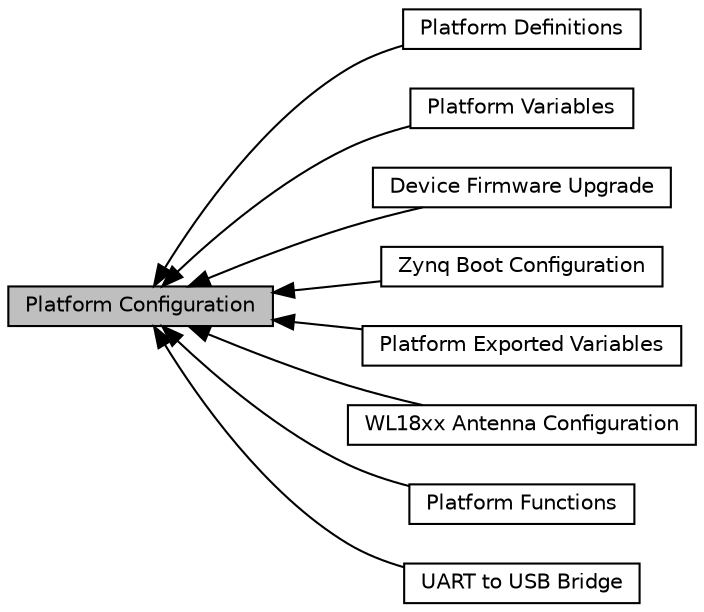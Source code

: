 digraph "Platform Configuration"
{
  edge [fontname="Helvetica",fontsize="10",labelfontname="Helvetica",labelfontsize="10"];
  node [fontname="Helvetica",fontsize="10",shape=record];
  rankdir=LR;
  Node6 [label="Platform Definitions",height=0.2,width=0.4,color="black", fillcolor="white", style="filled",URL="$group___s_d___platform___defines.html"];
  Node1 [label="Platform Variables",height=0.2,width=0.4,color="black", fillcolor="white", style="filled",URL="$group___s_d___platform___variables.html",tooltip="snickerdoodle platform variables "];
  Node5 [label="Device Firmware Upgrade",height=0.2,width=0.4,color="black", fillcolor="white", style="filled",URL="$group___s_d___d_f_u.html"];
  Node2 [label="Zynq Boot Configuration",height=0.2,width=0.4,color="black", fillcolor="white", style="filled",URL="$group___s_d___platform___boot___config.html",tooltip="Zynq processing subsystem boot configuration. "];
  Node7 [label="Platform Exported Variables",height=0.2,width=0.4,color="black", fillcolor="white", style="filled",URL="$group___s_d___platform___exported___variables.html"];
  Node0 [label="Platform Configuration",height=0.2,width=0.4,color="black", fillcolor="grey75", style="filled", fontcolor="black"];
  Node3 [label="WL18xx Antenna Configuration",height=0.2,width=0.4,color="black", fillcolor="white", style="filled",URL="$group___s_d___platform___w_l18xx___ant.html"];
  Node8 [label="Platform Functions",height=0.2,width=0.4,color="black", fillcolor="white", style="filled",URL="$group___s_d___platform___function___declarations.html"];
  Node4 [label="UART to USB Bridge",height=0.2,width=0.4,color="black", fillcolor="white", style="filled",URL="$group___s_d___u_a_r_t___u_s_b___bridge.html",tooltip="snickerdoodle UART to USB bridge functions "];
  Node0->Node1 [shape=plaintext, dir="back", style="solid"];
  Node0->Node2 [shape=plaintext, dir="back", style="solid"];
  Node0->Node3 [shape=plaintext, dir="back", style="solid"];
  Node0->Node4 [shape=plaintext, dir="back", style="solid"];
  Node0->Node5 [shape=plaintext, dir="back", style="solid"];
  Node0->Node6 [shape=plaintext, dir="back", style="solid"];
  Node0->Node7 [shape=plaintext, dir="back", style="solid"];
  Node0->Node8 [shape=plaintext, dir="back", style="solid"];
}
